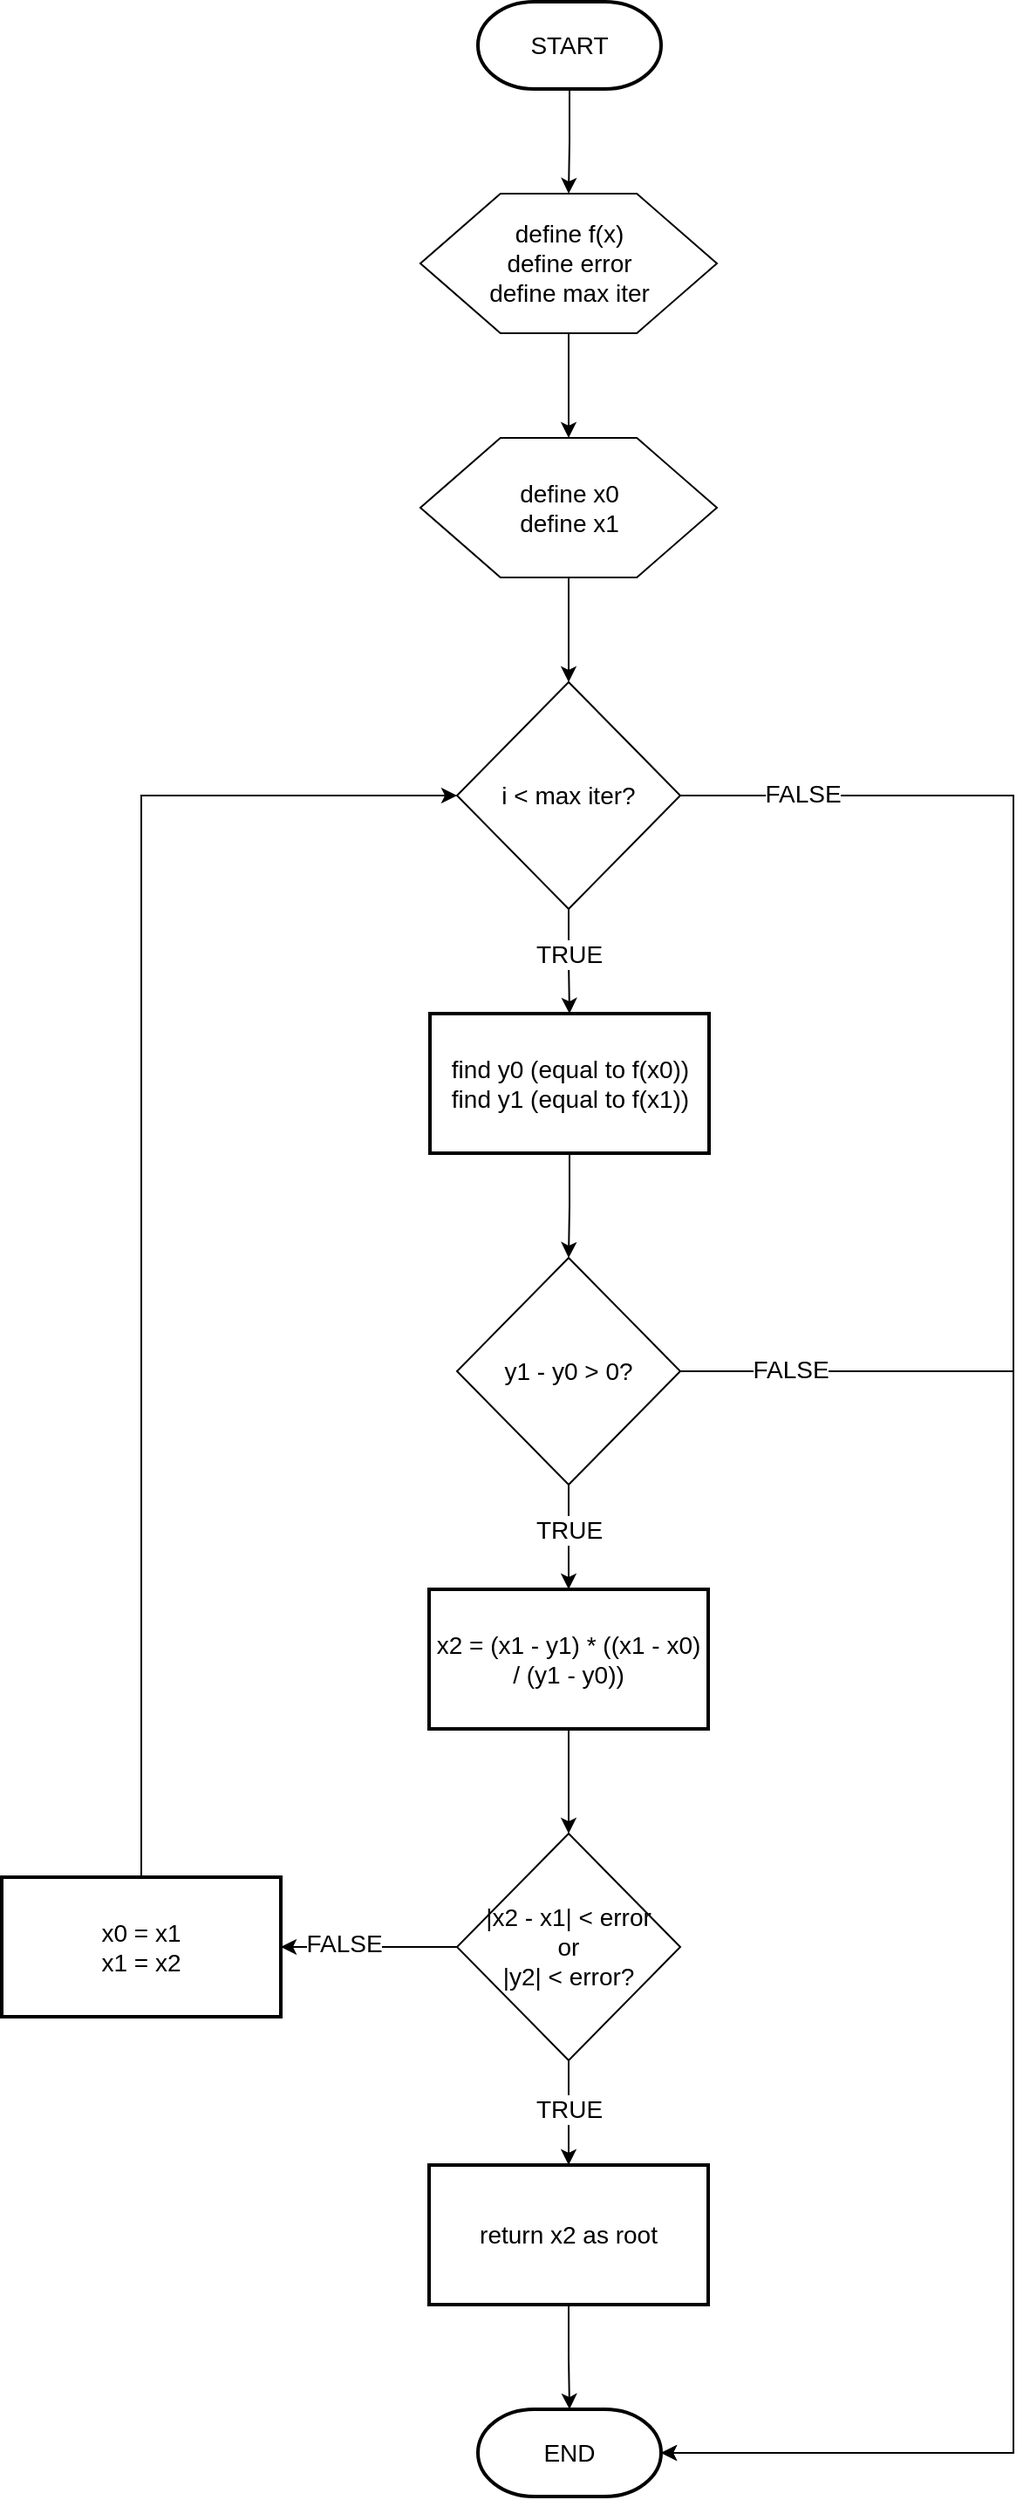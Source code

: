 <mxfile version="28.2.5">
  <diagram name="Page-1" id="8B16Mb9qh1bP5fHbwn5M">
    <mxGraphModel dx="813" dy="611" grid="1" gridSize="10" guides="1" tooltips="1" connect="1" arrows="1" fold="1" page="1" pageScale="1" pageWidth="850" pageHeight="1100" math="0" shadow="0">
      <root>
        <mxCell id="0" />
        <mxCell id="1" parent="0" />
        <mxCell id="TFgpTVtd9mydYodDTYgu-3" value="" style="edgeStyle=orthogonalEdgeStyle;rounded=0;orthogonalLoop=1;jettySize=auto;html=1;" edge="1" parent="1" source="TFgpTVtd9mydYodDTYgu-1" target="TFgpTVtd9mydYodDTYgu-2">
          <mxGeometry relative="1" as="geometry" />
        </mxCell>
        <mxCell id="TFgpTVtd9mydYodDTYgu-1" value="START" style="strokeWidth=2;html=1;shape=mxgraph.flowchart.terminator;whiteSpace=wrap;fontSize=14;" vertex="1" parent="1">
          <mxGeometry x="373" y="40" width="105" height="50" as="geometry" />
        </mxCell>
        <mxCell id="TFgpTVtd9mydYodDTYgu-5" value="" style="edgeStyle=orthogonalEdgeStyle;rounded=0;orthogonalLoop=1;jettySize=auto;html=1;" edge="1" parent="1" source="TFgpTVtd9mydYodDTYgu-2" target="TFgpTVtd9mydYodDTYgu-4">
          <mxGeometry relative="1" as="geometry" />
        </mxCell>
        <mxCell id="TFgpTVtd9mydYodDTYgu-2" value="define f(x)&lt;div&gt;define error&lt;/div&gt;&lt;div&gt;define max iter&lt;/div&gt;" style="verticalLabelPosition=middle;verticalAlign=middle;html=1;shape=hexagon;perimeter=hexagonPerimeter2;arcSize=6;size=0.27;labelPosition=center;align=center;fontSize=14;" vertex="1" parent="1">
          <mxGeometry x="340" y="150" width="170" height="80" as="geometry" />
        </mxCell>
        <mxCell id="TFgpTVtd9mydYodDTYgu-7" value="" style="edgeStyle=orthogonalEdgeStyle;rounded=0;orthogonalLoop=1;jettySize=auto;html=1;" edge="1" parent="1" source="TFgpTVtd9mydYodDTYgu-4" target="TFgpTVtd9mydYodDTYgu-6">
          <mxGeometry relative="1" as="geometry" />
        </mxCell>
        <mxCell id="TFgpTVtd9mydYodDTYgu-4" value="define x0&lt;div&gt;define x1&lt;/div&gt;" style="verticalLabelPosition=middle;verticalAlign=middle;html=1;shape=hexagon;perimeter=hexagonPerimeter2;arcSize=6;size=0.27;labelPosition=center;align=center;fontSize=14;" vertex="1" parent="1">
          <mxGeometry x="340" y="290" width="170" height="80" as="geometry" />
        </mxCell>
        <mxCell id="TFgpTVtd9mydYodDTYgu-9" value="" style="edgeStyle=orthogonalEdgeStyle;rounded=0;orthogonalLoop=1;jettySize=auto;html=1;" edge="1" parent="1" source="TFgpTVtd9mydYodDTYgu-6" target="TFgpTVtd9mydYodDTYgu-8">
          <mxGeometry relative="1" as="geometry" />
        </mxCell>
        <mxCell id="TFgpTVtd9mydYodDTYgu-20" value="&lt;font style=&quot;font-size: 14px;&quot;&gt;TRUE&lt;/font&gt;" style="edgeLabel;html=1;align=center;verticalAlign=middle;resizable=0;points=[];" vertex="1" connectable="0" parent="TFgpTVtd9mydYodDTYgu-9">
          <mxGeometry x="-0.151" relative="1" as="geometry">
            <mxPoint as="offset" />
          </mxGeometry>
        </mxCell>
        <mxCell id="TFgpTVtd9mydYodDTYgu-6" value="&lt;div&gt;i &amp;lt; max iter?&lt;/div&gt;" style="rhombus;whiteSpace=wrap;html=1;fontSize=14;" vertex="1" parent="1">
          <mxGeometry x="361" y="430" width="128" height="130" as="geometry" />
        </mxCell>
        <mxCell id="TFgpTVtd9mydYodDTYgu-11" value="" style="edgeStyle=orthogonalEdgeStyle;rounded=0;orthogonalLoop=1;jettySize=auto;html=1;" edge="1" parent="1" source="TFgpTVtd9mydYodDTYgu-8" target="TFgpTVtd9mydYodDTYgu-10">
          <mxGeometry relative="1" as="geometry" />
        </mxCell>
        <mxCell id="TFgpTVtd9mydYodDTYgu-8" value="find y0 (equal to f(x0))&lt;div&gt;find y1 (equal to f(x1))&lt;/div&gt;" style="rounded=1;whiteSpace=wrap;html=1;absoluteArcSize=1;arcSize=0;strokeWidth=2;fontSize=14;" vertex="1" parent="1">
          <mxGeometry x="345.5" y="620" width="160" height="80" as="geometry" />
        </mxCell>
        <mxCell id="TFgpTVtd9mydYodDTYgu-13" value="" style="edgeStyle=orthogonalEdgeStyle;rounded=0;orthogonalLoop=1;jettySize=auto;html=1;" edge="1" parent="1" source="TFgpTVtd9mydYodDTYgu-10" target="TFgpTVtd9mydYodDTYgu-12">
          <mxGeometry relative="1" as="geometry" />
        </mxCell>
        <mxCell id="TFgpTVtd9mydYodDTYgu-21" value="&lt;font style=&quot;font-size: 14px;&quot;&gt;TRUE&lt;/font&gt;" style="edgeLabel;html=1;align=center;verticalAlign=middle;resizable=0;points=[];" vertex="1" connectable="0" parent="TFgpTVtd9mydYodDTYgu-13">
          <mxGeometry x="-0.129" relative="1" as="geometry">
            <mxPoint as="offset" />
          </mxGeometry>
        </mxCell>
        <mxCell id="TFgpTVtd9mydYodDTYgu-10" value="&lt;div&gt;y1 - y0 &amp;gt; 0?&lt;/div&gt;" style="rhombus;whiteSpace=wrap;html=1;fontSize=14;" vertex="1" parent="1">
          <mxGeometry x="361" y="760" width="128" height="130" as="geometry" />
        </mxCell>
        <mxCell id="TFgpTVtd9mydYodDTYgu-16" value="" style="edgeStyle=orthogonalEdgeStyle;rounded=0;orthogonalLoop=1;jettySize=auto;html=1;" edge="1" parent="1" source="TFgpTVtd9mydYodDTYgu-12" target="TFgpTVtd9mydYodDTYgu-14">
          <mxGeometry relative="1" as="geometry" />
        </mxCell>
        <mxCell id="TFgpTVtd9mydYodDTYgu-12" value="x2 = (x1 - y1) * ((x1 - x0) / (y1 - y0))" style="rounded=1;whiteSpace=wrap;html=1;absoluteArcSize=1;arcSize=0;strokeWidth=2;fontSize=14;" vertex="1" parent="1">
          <mxGeometry x="345" y="950" width="160" height="80" as="geometry" />
        </mxCell>
        <mxCell id="TFgpTVtd9mydYodDTYgu-17" value="" style="edgeStyle=orthogonalEdgeStyle;rounded=0;orthogonalLoop=1;jettySize=auto;html=1;" edge="1" parent="1" source="TFgpTVtd9mydYodDTYgu-14" target="TFgpTVtd9mydYodDTYgu-15">
          <mxGeometry relative="1" as="geometry" />
        </mxCell>
        <mxCell id="TFgpTVtd9mydYodDTYgu-22" value="&lt;font style=&quot;font-size: 14px;&quot;&gt;TRUE&lt;/font&gt;" style="edgeLabel;html=1;align=center;verticalAlign=middle;resizable=0;points=[];" vertex="1" connectable="0" parent="TFgpTVtd9mydYodDTYgu-17">
          <mxGeometry x="-0.085" relative="1" as="geometry">
            <mxPoint as="offset" />
          </mxGeometry>
        </mxCell>
        <mxCell id="TFgpTVtd9mydYodDTYgu-30" value="" style="edgeStyle=orthogonalEdgeStyle;rounded=0;orthogonalLoop=1;jettySize=auto;html=1;" edge="1" parent="1" source="TFgpTVtd9mydYodDTYgu-14" target="TFgpTVtd9mydYodDTYgu-29">
          <mxGeometry relative="1" as="geometry" />
        </mxCell>
        <mxCell id="TFgpTVtd9mydYodDTYgu-32" value="&lt;span style=&quot;font-size: 14px;&quot;&gt;FALSE&lt;/span&gt;" style="edgeLabel;html=1;align=center;verticalAlign=middle;resizable=0;points=[];" vertex="1" connectable="0" parent="TFgpTVtd9mydYodDTYgu-30">
          <mxGeometry x="0.29" y="-2" relative="1" as="geometry">
            <mxPoint as="offset" />
          </mxGeometry>
        </mxCell>
        <mxCell id="TFgpTVtd9mydYodDTYgu-14" value="&lt;div&gt;|x2 - x1| &amp;lt; error&lt;/div&gt;&lt;div&gt;or&lt;/div&gt;&lt;div&gt;|y2| &amp;lt; error?&lt;/div&gt;" style="rhombus;whiteSpace=wrap;html=1;fontSize=14;" vertex="1" parent="1">
          <mxGeometry x="361" y="1090" width="128" height="130" as="geometry" />
        </mxCell>
        <mxCell id="TFgpTVtd9mydYodDTYgu-19" value="" style="edgeStyle=orthogonalEdgeStyle;rounded=0;orthogonalLoop=1;jettySize=auto;html=1;" edge="1" parent="1" source="TFgpTVtd9mydYodDTYgu-15" target="TFgpTVtd9mydYodDTYgu-18">
          <mxGeometry relative="1" as="geometry" />
        </mxCell>
        <mxCell id="TFgpTVtd9mydYodDTYgu-15" value="return x2 as root" style="rounded=1;whiteSpace=wrap;html=1;absoluteArcSize=1;arcSize=0;strokeWidth=2;fontSize=14;" vertex="1" parent="1">
          <mxGeometry x="345" y="1280" width="160" height="80" as="geometry" />
        </mxCell>
        <mxCell id="TFgpTVtd9mydYodDTYgu-18" value="END" style="strokeWidth=2;html=1;shape=mxgraph.flowchart.terminator;whiteSpace=wrap;fontSize=14;" vertex="1" parent="1">
          <mxGeometry x="373" y="1420" width="105" height="50" as="geometry" />
        </mxCell>
        <mxCell id="TFgpTVtd9mydYodDTYgu-23" style="edgeStyle=orthogonalEdgeStyle;rounded=0;orthogonalLoop=1;jettySize=auto;html=1;exitX=1;exitY=0.5;exitDx=0;exitDy=0;entryX=1;entryY=0.5;entryDx=0;entryDy=0;entryPerimeter=0;" edge="1" parent="1" source="TFgpTVtd9mydYodDTYgu-6" target="TFgpTVtd9mydYodDTYgu-18">
          <mxGeometry relative="1" as="geometry">
            <Array as="points">
              <mxPoint x="680" y="495" />
              <mxPoint x="680" y="1445" />
            </Array>
          </mxGeometry>
        </mxCell>
        <mxCell id="TFgpTVtd9mydYodDTYgu-25" value="&lt;font style=&quot;font-size: 14px;&quot;&gt;FALSE&lt;/font&gt;" style="edgeLabel;html=1;align=center;verticalAlign=middle;resizable=0;points=[];" vertex="1" connectable="0" parent="TFgpTVtd9mydYodDTYgu-23">
          <mxGeometry x="-0.896" y="1" relative="1" as="geometry">
            <mxPoint as="offset" />
          </mxGeometry>
        </mxCell>
        <mxCell id="TFgpTVtd9mydYodDTYgu-24" style="edgeStyle=orthogonalEdgeStyle;rounded=0;orthogonalLoop=1;jettySize=auto;html=1;exitX=1;exitY=0.5;exitDx=0;exitDy=0;entryX=1;entryY=0.5;entryDx=0;entryDy=0;entryPerimeter=0;" edge="1" parent="1" source="TFgpTVtd9mydYodDTYgu-10" target="TFgpTVtd9mydYodDTYgu-18">
          <mxGeometry relative="1" as="geometry">
            <Array as="points">
              <mxPoint x="680" y="825" />
              <mxPoint x="680" y="1445" />
            </Array>
          </mxGeometry>
        </mxCell>
        <mxCell id="TFgpTVtd9mydYodDTYgu-26" value="&lt;font style=&quot;font-size: 14px;&quot;&gt;FALSE&lt;/font&gt;" style="edgeLabel;html=1;align=center;verticalAlign=middle;resizable=0;points=[];" vertex="1" connectable="0" parent="TFgpTVtd9mydYodDTYgu-24">
          <mxGeometry x="-0.876" y="1" relative="1" as="geometry">
            <mxPoint as="offset" />
          </mxGeometry>
        </mxCell>
        <mxCell id="TFgpTVtd9mydYodDTYgu-31" style="edgeStyle=orthogonalEdgeStyle;rounded=0;orthogonalLoop=1;jettySize=auto;html=1;exitX=0.5;exitY=0;exitDx=0;exitDy=0;entryX=0;entryY=0.5;entryDx=0;entryDy=0;" edge="1" parent="1" source="TFgpTVtd9mydYodDTYgu-29" target="TFgpTVtd9mydYodDTYgu-6">
          <mxGeometry relative="1" as="geometry" />
        </mxCell>
        <mxCell id="TFgpTVtd9mydYodDTYgu-29" value="x0 = x1&lt;div&gt;x1 = x2&lt;/div&gt;" style="rounded=1;whiteSpace=wrap;html=1;absoluteArcSize=1;arcSize=0;strokeWidth=2;fontSize=14;" vertex="1" parent="1">
          <mxGeometry x="100" y="1115" width="160" height="80" as="geometry" />
        </mxCell>
      </root>
    </mxGraphModel>
  </diagram>
</mxfile>
